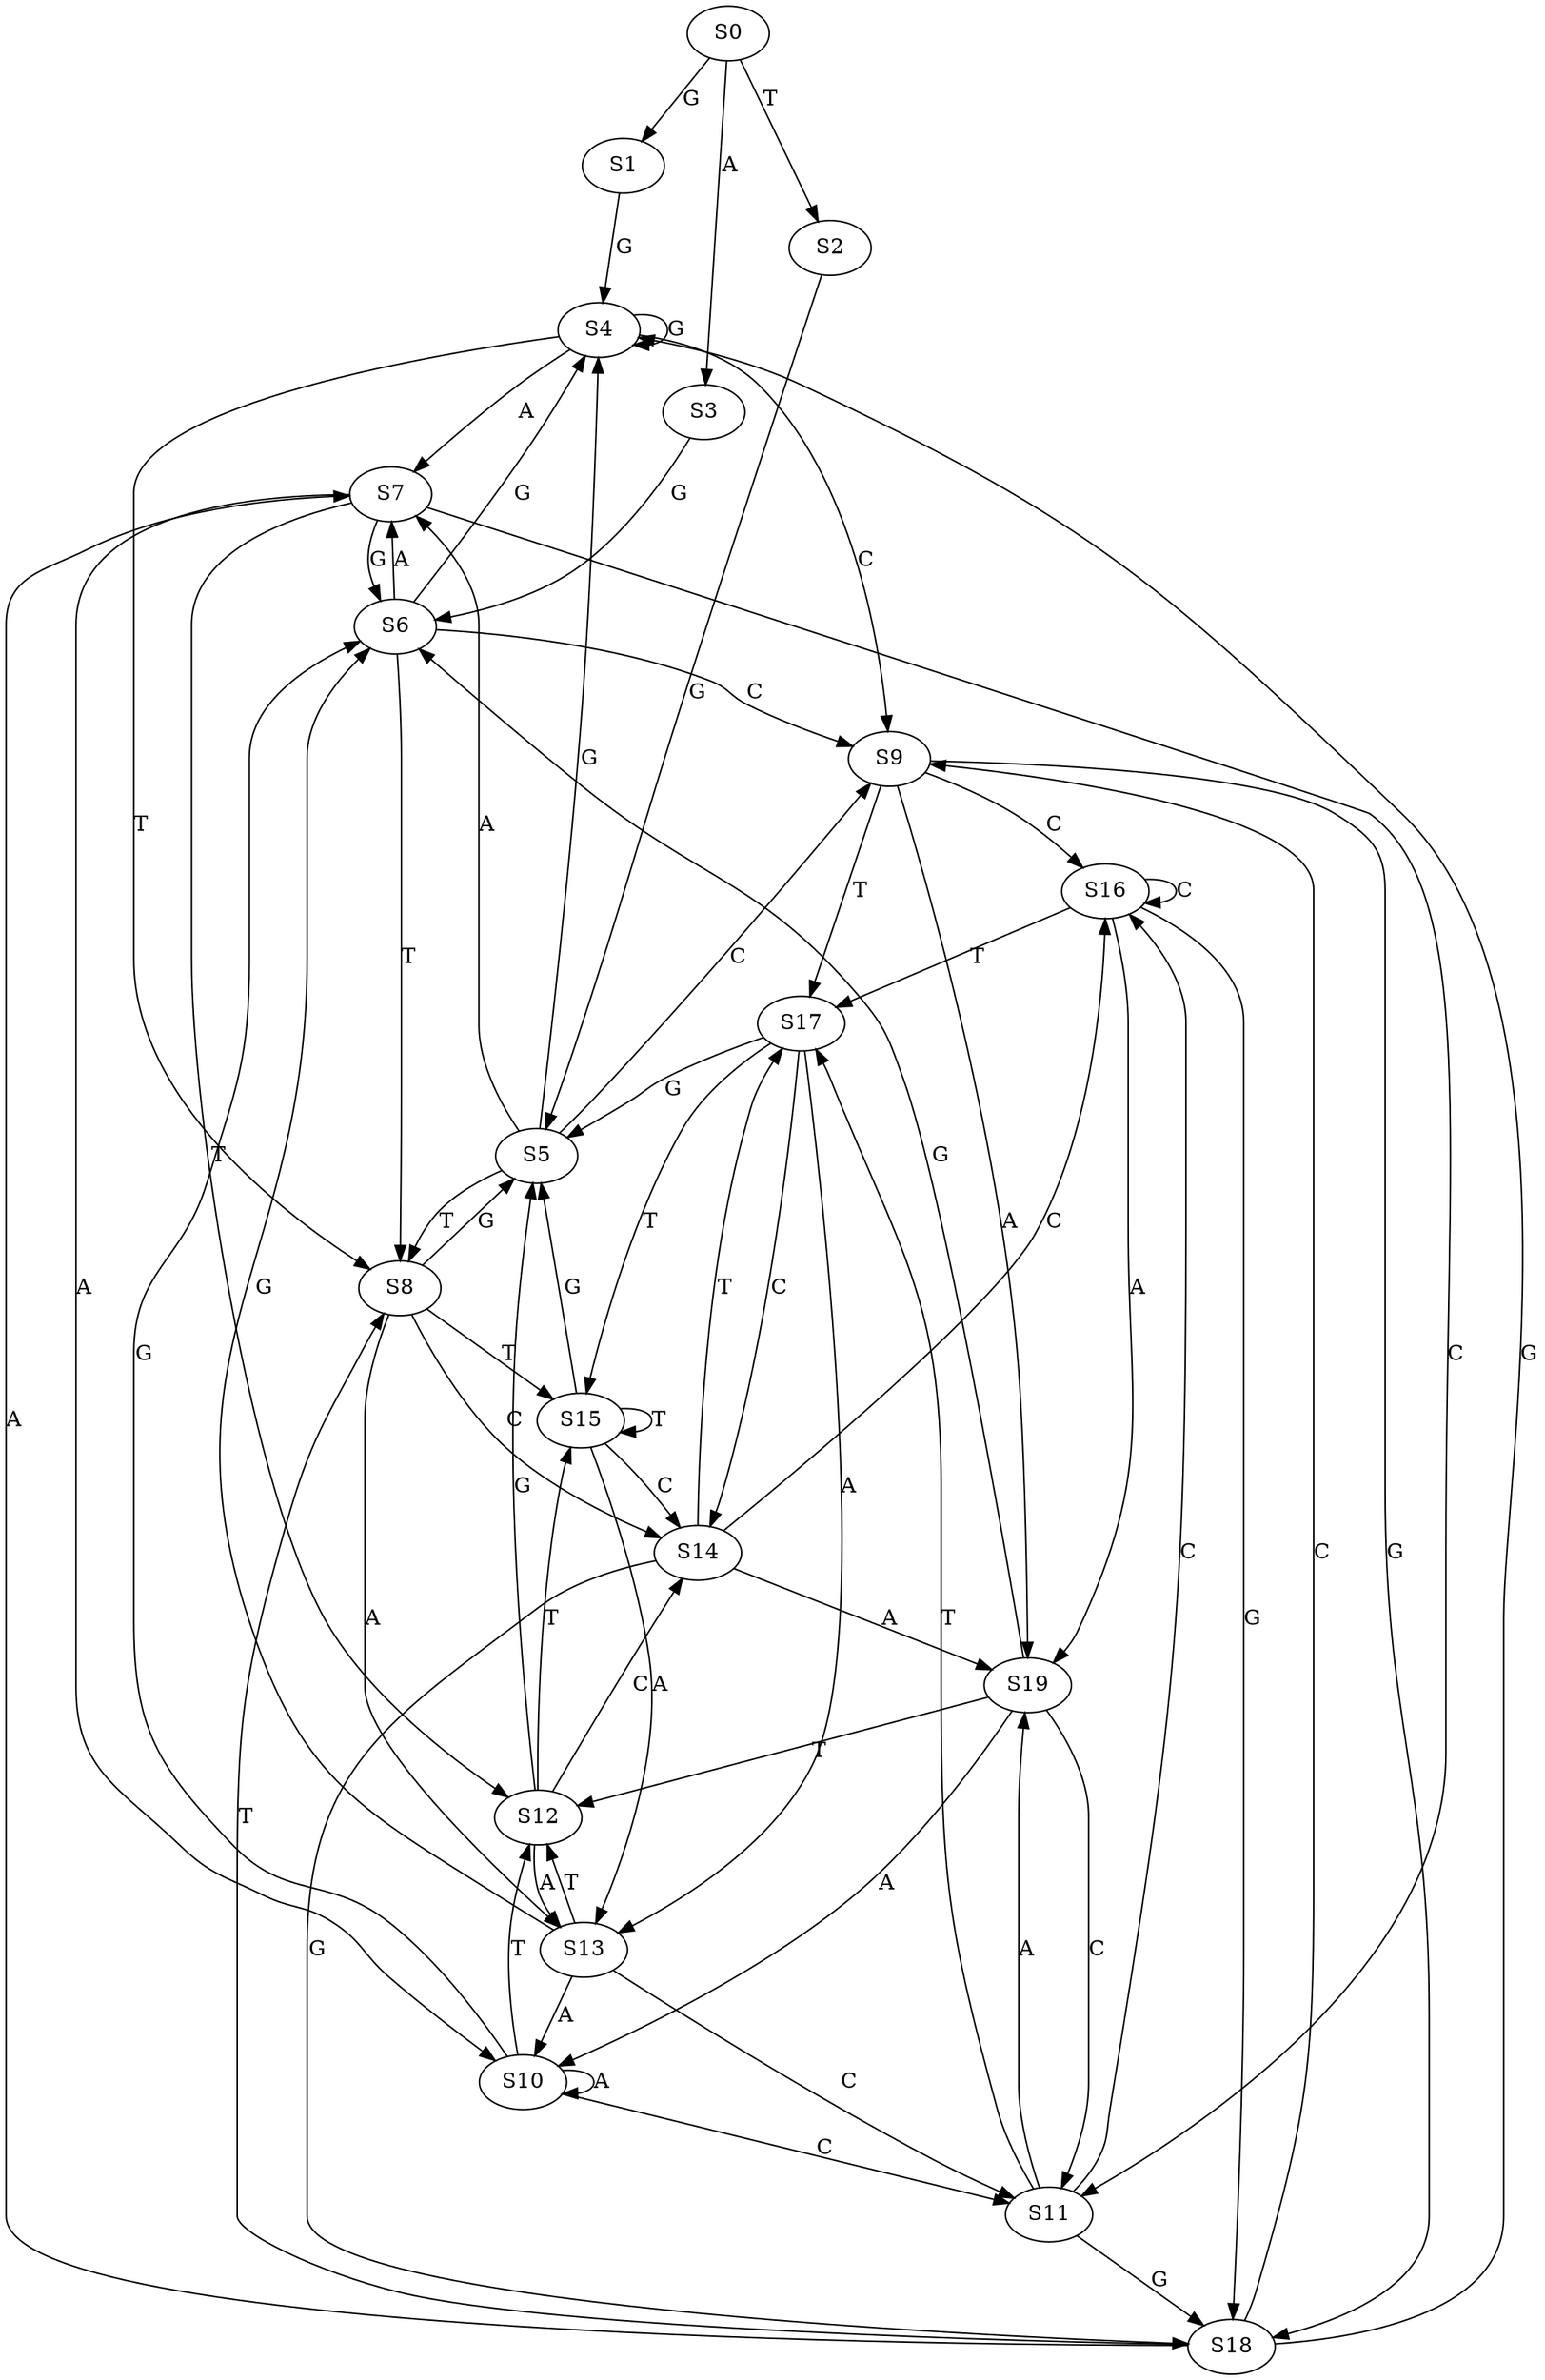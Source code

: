 strict digraph  {
	S0 -> S1 [ label = G ];
	S0 -> S2 [ label = T ];
	S0 -> S3 [ label = A ];
	S1 -> S4 [ label = G ];
	S2 -> S5 [ label = G ];
	S3 -> S6 [ label = G ];
	S4 -> S7 [ label = A ];
	S4 -> S8 [ label = T ];
	S4 -> S4 [ label = G ];
	S4 -> S9 [ label = C ];
	S5 -> S7 [ label = A ];
	S5 -> S8 [ label = T ];
	S5 -> S9 [ label = C ];
	S5 -> S4 [ label = G ];
	S6 -> S8 [ label = T ];
	S6 -> S4 [ label = G ];
	S6 -> S7 [ label = A ];
	S6 -> S9 [ label = C ];
	S7 -> S6 [ label = G ];
	S7 -> S10 [ label = A ];
	S7 -> S11 [ label = C ];
	S7 -> S12 [ label = T ];
	S8 -> S13 [ label = A ];
	S8 -> S14 [ label = C ];
	S8 -> S5 [ label = G ];
	S8 -> S15 [ label = T ];
	S9 -> S16 [ label = C ];
	S9 -> S17 [ label = T ];
	S9 -> S18 [ label = G ];
	S9 -> S19 [ label = A ];
	S10 -> S12 [ label = T ];
	S10 -> S11 [ label = C ];
	S10 -> S6 [ label = G ];
	S10 -> S10 [ label = A ];
	S11 -> S19 [ label = A ];
	S11 -> S17 [ label = T ];
	S11 -> S16 [ label = C ];
	S11 -> S18 [ label = G ];
	S12 -> S13 [ label = A ];
	S12 -> S14 [ label = C ];
	S12 -> S15 [ label = T ];
	S12 -> S5 [ label = G ];
	S13 -> S6 [ label = G ];
	S13 -> S12 [ label = T ];
	S13 -> S10 [ label = A ];
	S13 -> S11 [ label = C ];
	S14 -> S17 [ label = T ];
	S14 -> S18 [ label = G ];
	S14 -> S16 [ label = C ];
	S14 -> S19 [ label = A ];
	S15 -> S14 [ label = C ];
	S15 -> S5 [ label = G ];
	S15 -> S15 [ label = T ];
	S15 -> S13 [ label = A ];
	S16 -> S18 [ label = G ];
	S16 -> S16 [ label = C ];
	S16 -> S19 [ label = A ];
	S16 -> S17 [ label = T ];
	S17 -> S5 [ label = G ];
	S17 -> S14 [ label = C ];
	S17 -> S13 [ label = A ];
	S17 -> S15 [ label = T ];
	S18 -> S4 [ label = G ];
	S18 -> S8 [ label = T ];
	S18 -> S7 [ label = A ];
	S18 -> S9 [ label = C ];
	S19 -> S6 [ label = G ];
	S19 -> S12 [ label = T ];
	S19 -> S11 [ label = C ];
	S19 -> S10 [ label = A ];
}
